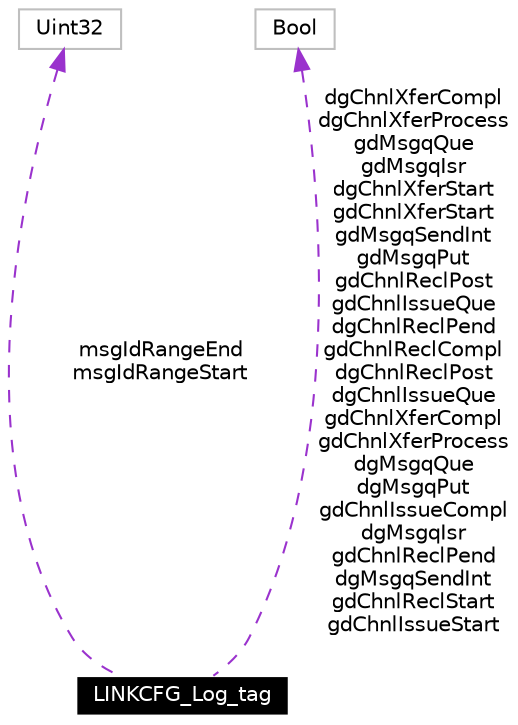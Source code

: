 digraph G
{
  edge [fontname="Helvetica",fontsize=10,labelfontname="Helvetica",labelfontsize=10];
  node [fontname="Helvetica",fontsize=10,shape=record];
  Node1 [label="LINKCFG_Log_tag",height=0.2,width=0.4,color="white", fillcolor="black", style="filled" fontcolor="white"];
  Node2 -> Node1 [dir=back,color="darkorchid3",fontsize=10,style="dashed",label="msgIdRangeEnd\nmsgIdRangeStart",fontname="Helvetica"];
  Node2 [label="Uint32",height=0.2,width=0.4,color="grey75", fillcolor="white", style="filled"];
  Node3 -> Node1 [dir=back,color="darkorchid3",fontsize=10,style="dashed",label="dgChnlXferCompl\ndgChnlXferProcess\ngdMsgqQue\ngdMsgqIsr\ndgChnlXferStart\ngdChnlXferStart\ngdMsgqSendInt\ngdMsgqPut\ngdChnlReclPost\ngdChnlIssueQue\ndgChnlReclPend\ngdChnlReclCompl\ndgChnlReclPost\ndgChnlIssueQue\ngdChnlXferCompl\ngdChnlXferProcess\ndgMsgqQue\ndgMsgqPut\ngdChnlIssueCompl\ndgMsgqIsr\ngdChnlReclPend\ndgMsgqSendInt\ngdChnlReclStart\ngdChnlIssueStart",fontname="Helvetica"];
  Node3 [label="Bool",height=0.2,width=0.4,color="grey75", fillcolor="white", style="filled"];
}
